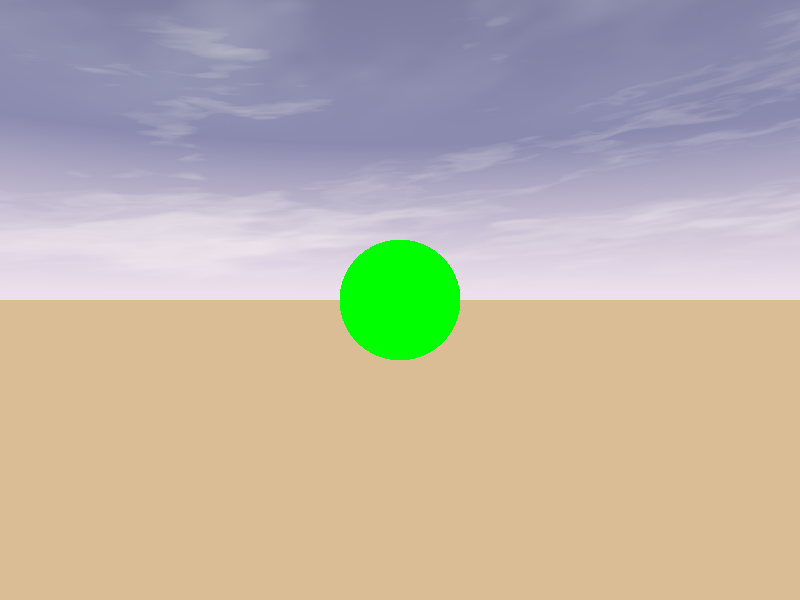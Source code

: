 // 2_sphere3.pov

#include "colors.inc"  
#include "skies.inc"
              
camera{ 
  location <0.0, 0.0, -5.0> 
  look_at  <0.0, 0.0, 0.0>
} 

light_source { 
  <5.0,5.0,-5.0> 
  color rgb <1.0, 1.0, 1.0>
} 

sky_sphere {
  S_Cloud1
}

plane {
  y, -1
  pigment { color rgb <0.7,0.5,0.3> }
}         

sphere {
  <0, 0, 0>  0.5      
  pigment {color Green}
}